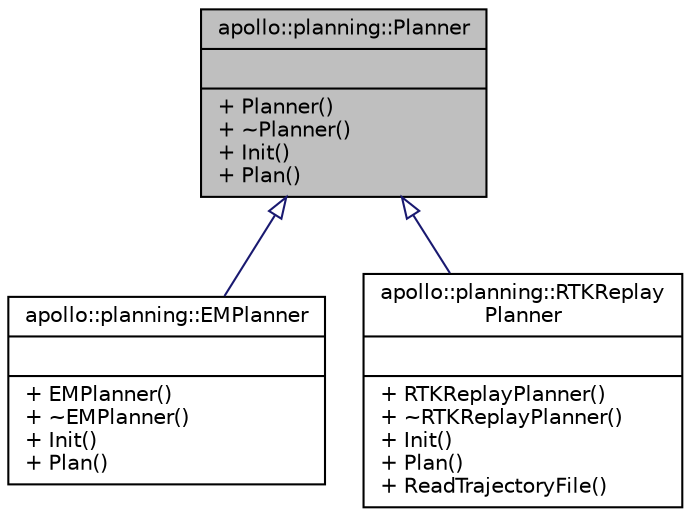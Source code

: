 digraph "apollo::planning::Planner"
{
  edge [fontname="Helvetica",fontsize="10",labelfontname="Helvetica",labelfontsize="10"];
  node [fontname="Helvetica",fontsize="10",shape=record];
  Node1 [label="{apollo::planning::Planner\n||+ Planner()\l+ ~Planner()\l+ Init()\l+ Plan()\l}",height=0.2,width=0.4,color="black", fillcolor="grey75", style="filled" fontcolor="black"];
  Node1 -> Node2 [dir="back",color="midnightblue",fontsize="10",style="solid",arrowtail="onormal",fontname="Helvetica"];
  Node2 [label="{apollo::planning::EMPlanner\n||+ EMPlanner()\l+ ~EMPlanner()\l+ Init()\l+ Plan()\l}",height=0.2,width=0.4,color="black", fillcolor="white", style="filled",URL="$classapollo_1_1planning_1_1EMPlanner.html",tooltip="EMPlanner is an expectation maximization planner. "];
  Node1 -> Node3 [dir="back",color="midnightblue",fontsize="10",style="solid",arrowtail="onormal",fontname="Helvetica"];
  Node3 [label="{apollo::planning::RTKReplay\lPlanner\n||+ RTKReplayPlanner()\l+ ~RTKReplayPlanner()\l+ Init()\l+ Plan()\l+ ReadTrajectoryFile()\l}",height=0.2,width=0.4,color="black", fillcolor="white", style="filled",URL="$classapollo_1_1planning_1_1RTKReplayPlanner.html",tooltip="RTKReplayPlanner is a derived class of Planner. It reads a recorded trajectory from a trajectory file..."];
}
